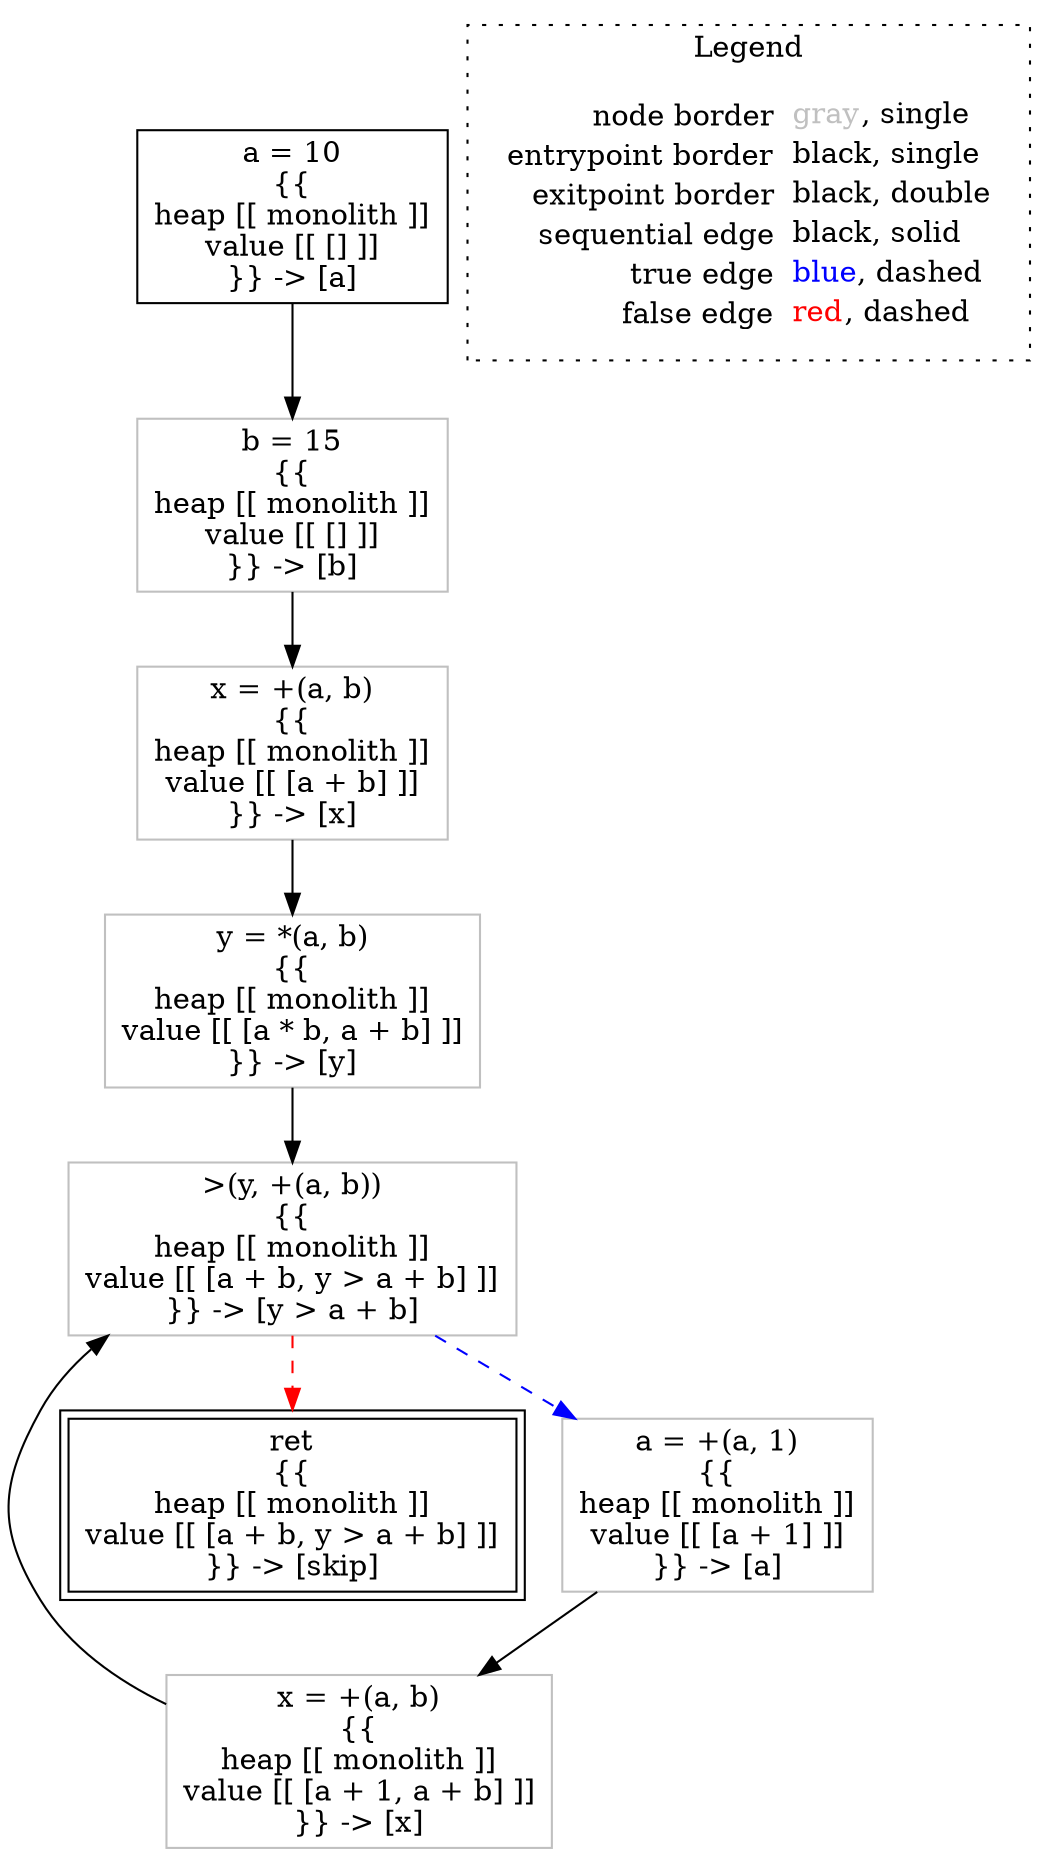 digraph {
	"node0" [shape="rect",color="black",label=<a = 10<BR/>{{<BR/>heap [[ monolith ]]<BR/>value [[ [] ]]<BR/>}} -&gt; [a]>];
	"node1" [shape="rect",color="gray",label=<x = +(a, b)<BR/>{{<BR/>heap [[ monolith ]]<BR/>value [[ [a + 1, a + b] ]]<BR/>}} -&gt; [x]>];
	"node2" [shape="rect",color="black",peripheries="2",label=<ret<BR/>{{<BR/>heap [[ monolith ]]<BR/>value [[ [a + b, y &gt; a + b] ]]<BR/>}} -&gt; [skip]>];
	"node3" [shape="rect",color="gray",label=<b = 15<BR/>{{<BR/>heap [[ monolith ]]<BR/>value [[ [] ]]<BR/>}} -&gt; [b]>];
	"node4" [shape="rect",color="gray",label=<&gt;(y, +(a, b))<BR/>{{<BR/>heap [[ monolith ]]<BR/>value [[ [a + b, y &gt; a + b] ]]<BR/>}} -&gt; [y &gt; a + b]>];
	"node5" [shape="rect",color="gray",label=<x = +(a, b)<BR/>{{<BR/>heap [[ monolith ]]<BR/>value [[ [a + b] ]]<BR/>}} -&gt; [x]>];
	"node6" [shape="rect",color="gray",label=<y = *(a, b)<BR/>{{<BR/>heap [[ monolith ]]<BR/>value [[ [a * b, a + b] ]]<BR/>}} -&gt; [y]>];
	"node7" [shape="rect",color="gray",label=<a = +(a, 1)<BR/>{{<BR/>heap [[ monolith ]]<BR/>value [[ [a + 1] ]]<BR/>}} -&gt; [a]>];
	"node1" -> "node4" [color="black"];
	"node0" -> "node3" [color="black"];
	"node3" -> "node5" [color="black"];
	"node4" -> "node2" [color="red",style="dashed"];
	"node4" -> "node7" [color="blue",style="dashed"];
	"node5" -> "node6" [color="black"];
	"node6" -> "node4" [color="black"];
	"node7" -> "node1" [color="black"];
subgraph cluster_legend {
	label="Legend";
	style=dotted;
	node [shape=plaintext];
	"legend" [label=<<table border="0" cellpadding="2" cellspacing="0" cellborder="0"><tr><td align="right">node border&nbsp;</td><td align="left"><font color="gray">gray</font>, single</td></tr><tr><td align="right">entrypoint border&nbsp;</td><td align="left"><font color="black">black</font>, single</td></tr><tr><td align="right">exitpoint border&nbsp;</td><td align="left"><font color="black">black</font>, double</td></tr><tr><td align="right">sequential edge&nbsp;</td><td align="left"><font color="black">black</font>, solid</td></tr><tr><td align="right">true edge&nbsp;</td><td align="left"><font color="blue">blue</font>, dashed</td></tr><tr><td align="right">false edge&nbsp;</td><td align="left"><font color="red">red</font>, dashed</td></tr></table>>];
}

}
